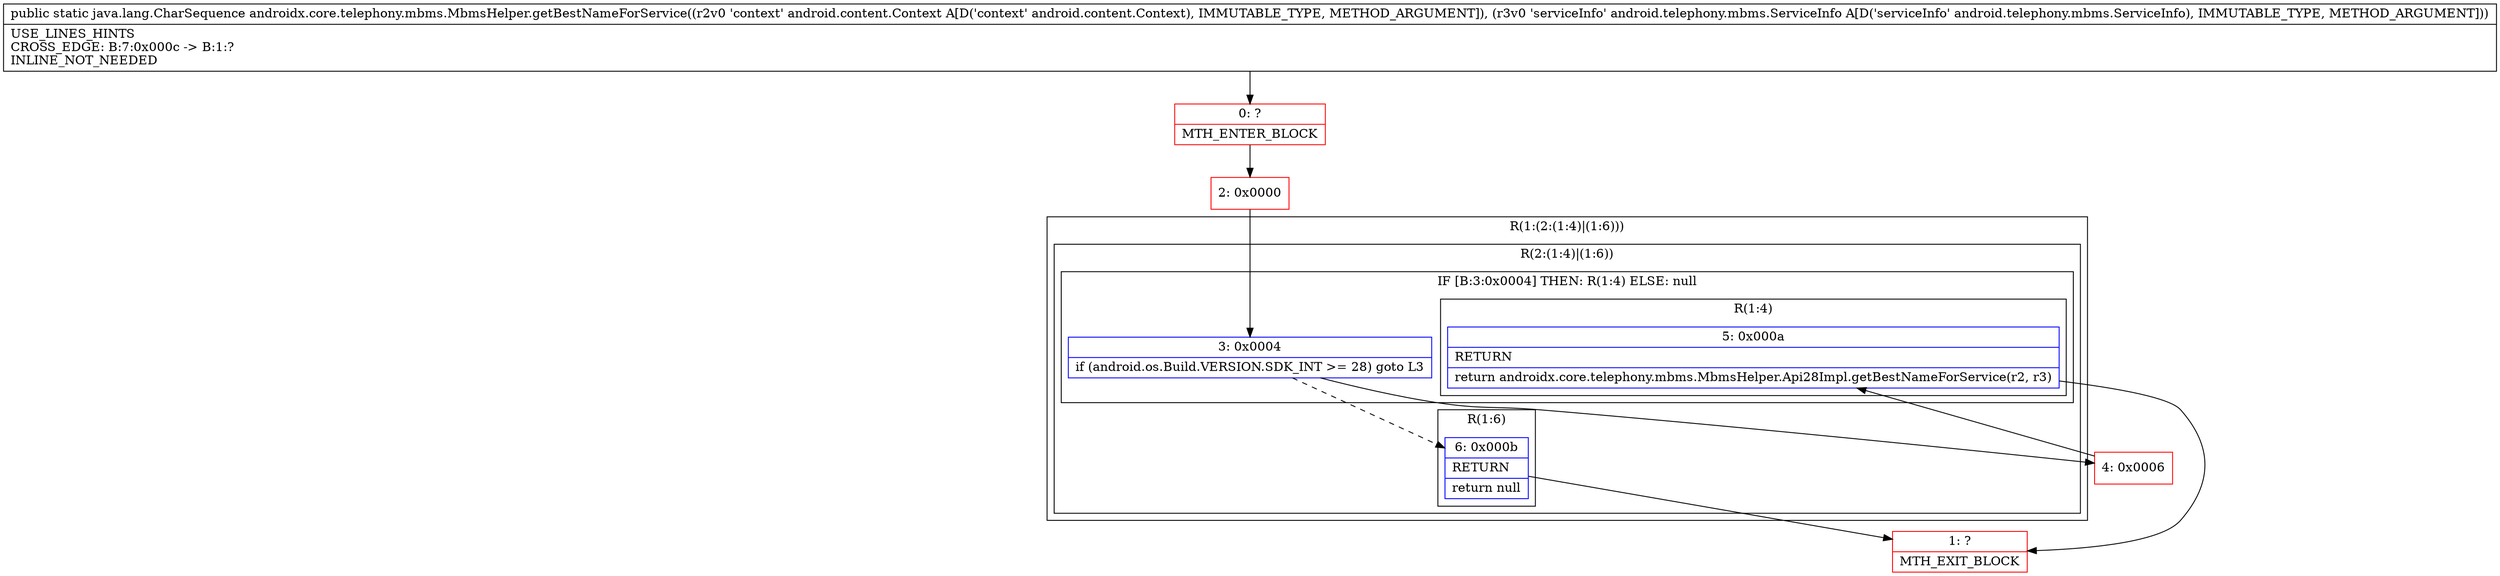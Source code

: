 digraph "CFG forandroidx.core.telephony.mbms.MbmsHelper.getBestNameForService(Landroid\/content\/Context;Landroid\/telephony\/mbms\/ServiceInfo;)Ljava\/lang\/CharSequence;" {
subgraph cluster_Region_665608330 {
label = "R(1:(2:(1:4)|(1:6)))";
node [shape=record,color=blue];
subgraph cluster_Region_123749103 {
label = "R(2:(1:4)|(1:6))";
node [shape=record,color=blue];
subgraph cluster_IfRegion_1042533718 {
label = "IF [B:3:0x0004] THEN: R(1:4) ELSE: null";
node [shape=record,color=blue];
Node_3 [shape=record,label="{3\:\ 0x0004|if (android.os.Build.VERSION.SDK_INT \>= 28) goto L3\l}"];
subgraph cluster_Region_1875414706 {
label = "R(1:4)";
node [shape=record,color=blue];
Node_5 [shape=record,label="{5\:\ 0x000a|RETURN\l|return androidx.core.telephony.mbms.MbmsHelper.Api28Impl.getBestNameForService(r2, r3)\l}"];
}
}
subgraph cluster_Region_723786737 {
label = "R(1:6)";
node [shape=record,color=blue];
Node_6 [shape=record,label="{6\:\ 0x000b|RETURN\l|return null\l}"];
}
}
}
Node_0 [shape=record,color=red,label="{0\:\ ?|MTH_ENTER_BLOCK\l}"];
Node_2 [shape=record,color=red,label="{2\:\ 0x0000}"];
Node_4 [shape=record,color=red,label="{4\:\ 0x0006}"];
Node_1 [shape=record,color=red,label="{1\:\ ?|MTH_EXIT_BLOCK\l}"];
MethodNode[shape=record,label="{public static java.lang.CharSequence androidx.core.telephony.mbms.MbmsHelper.getBestNameForService((r2v0 'context' android.content.Context A[D('context' android.content.Context), IMMUTABLE_TYPE, METHOD_ARGUMENT]), (r3v0 'serviceInfo' android.telephony.mbms.ServiceInfo A[D('serviceInfo' android.telephony.mbms.ServiceInfo), IMMUTABLE_TYPE, METHOD_ARGUMENT]))  | USE_LINES_HINTS\lCROSS_EDGE: B:7:0x000c \-\> B:1:?\lINLINE_NOT_NEEDED\l}"];
MethodNode -> Node_0;Node_3 -> Node_4;
Node_3 -> Node_6[style=dashed];
Node_5 -> Node_1;
Node_6 -> Node_1;
Node_0 -> Node_2;
Node_2 -> Node_3;
Node_4 -> Node_5;
}

